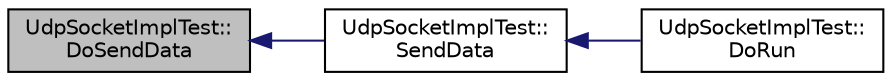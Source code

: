 digraph "UdpSocketImplTest::DoSendData"
{
  edge [fontname="Helvetica",fontsize="10",labelfontname="Helvetica",labelfontsize="10"];
  node [fontname="Helvetica",fontsize="10",shape=record];
  rankdir="LR";
  Node1 [label="UdpSocketImplTest::\lDoSendData",height=0.2,width=0.4,color="black", fillcolor="grey75", style="filled", fontcolor="black"];
  Node1 -> Node2 [dir="back",color="midnightblue",fontsize="10",style="solid"];
  Node2 [label="UdpSocketImplTest::\lSendData",height=0.2,width=0.4,color="black", fillcolor="white", style="filled",URL="$da/d08/classUdpSocketImplTest.html#a69244de27acf4b1f164091057321b414",tooltip="Send data. "];
  Node2 -> Node3 [dir="back",color="midnightblue",fontsize="10",style="solid"];
  Node3 [label="UdpSocketImplTest::\lDoRun",height=0.2,width=0.4,color="black", fillcolor="white", style="filled",URL="$da/d08/classUdpSocketImplTest.html#a186599e6487c7c550383f236042f3cd4",tooltip="Implementation to actually run this TestCase. "];
}
